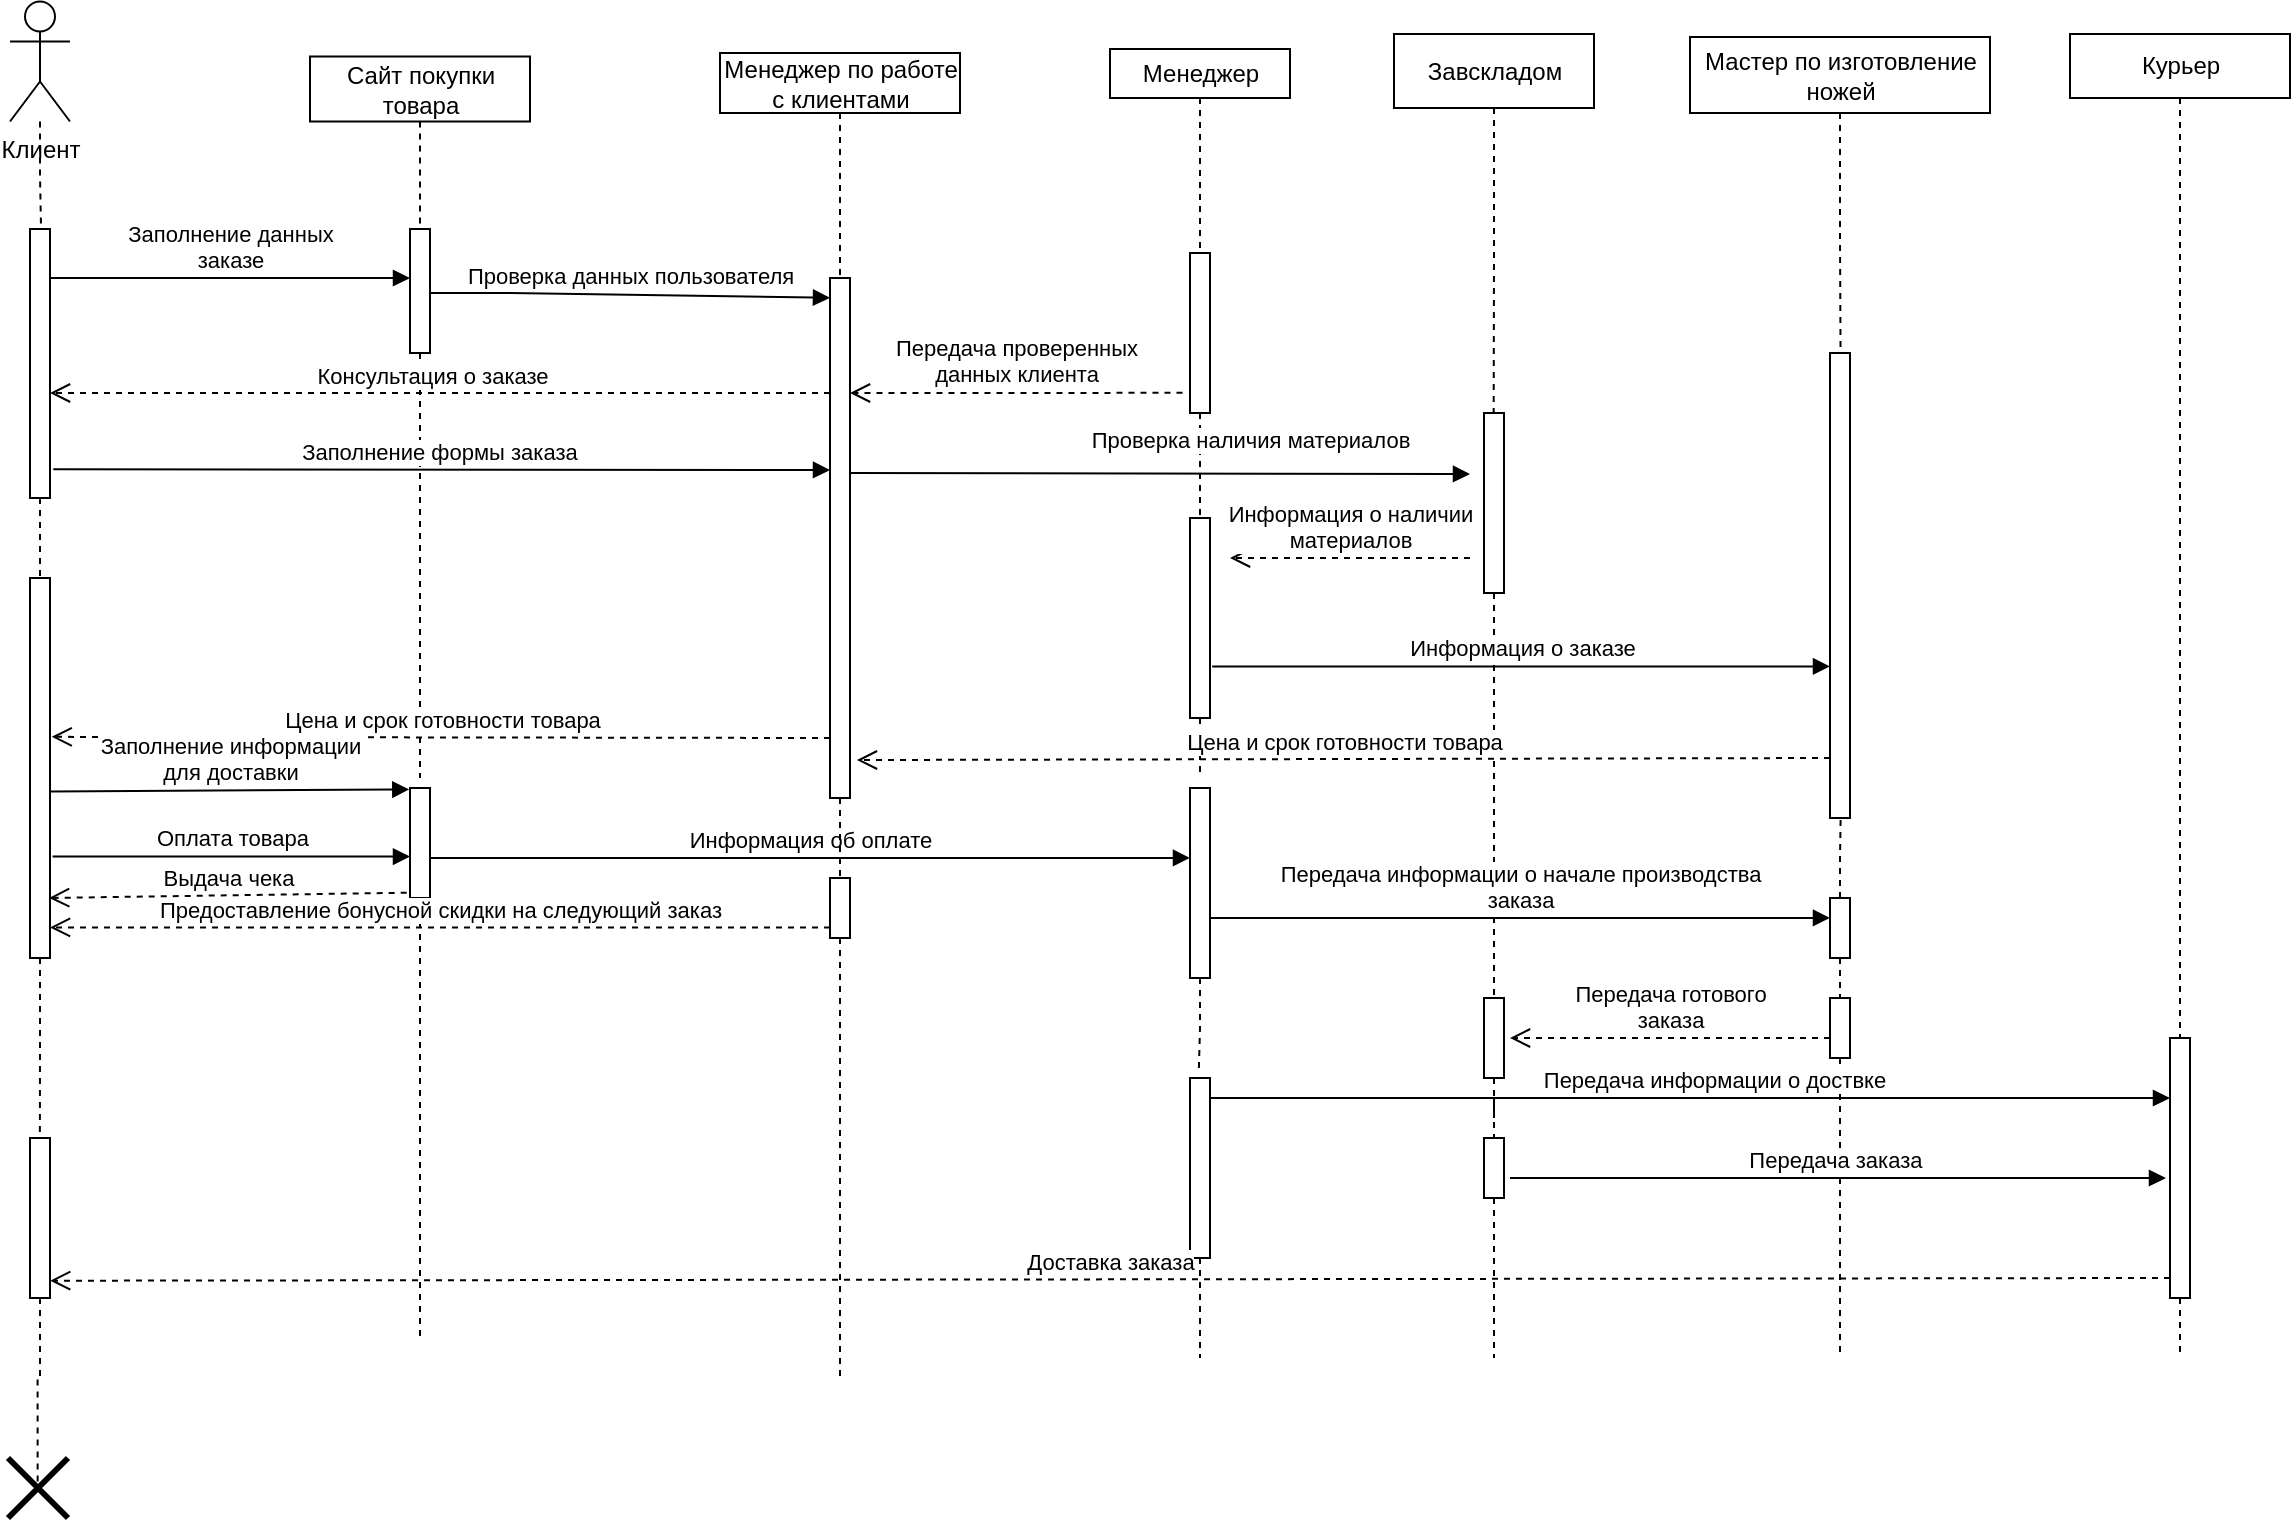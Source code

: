 <mxfile version="20.4.1" type="device"><diagram id="ULnwr-HsNj4747XDs-wf" name="Страница 1"><mxGraphModel dx="713" dy="403" grid="1" gridSize="10" guides="1" tooltips="1" connect="1" arrows="1" fold="1" page="1" pageScale="1" pageWidth="827" pageHeight="1169" math="0" shadow="0"><root><mxCell id="0"/><mxCell id="1" parent="0"/><mxCell id="hISxbDskPDSh6lVdjVHc-1" style="edgeStyle=orthogonalEdgeStyle;rounded=0;orthogonalLoop=1;jettySize=auto;html=1;entryX=0.552;entryY=-0.002;entryDx=0;entryDy=0;entryPerimeter=0;endArrow=none;endFill=0;dashed=1;" parent="1" source="hISxbDskPDSh6lVdjVHc-2" target="hISxbDskPDSh6lVdjVHc-6" edge="1"><mxGeometry relative="1" as="geometry"/></mxCell><mxCell id="hISxbDskPDSh6lVdjVHc-2" value="Клиент" style="shape=umlActor;verticalLabelPosition=bottom;verticalAlign=top;html=1;" parent="1" vertex="1"><mxGeometry x="230" y="111.75" width="30" height="60" as="geometry"/></mxCell><mxCell id="hISxbDskPDSh6lVdjVHc-3" style="edgeStyle=orthogonalEdgeStyle;rounded=0;orthogonalLoop=1;jettySize=auto;html=1;dashed=1;endArrow=none;endFill=0;" parent="1" source="hISxbDskPDSh6lVdjVHc-4" edge="1"><mxGeometry relative="1" as="geometry"><mxPoint x="435" y="225.5" as="targetPoint"/></mxGeometry></mxCell><mxCell id="hISxbDskPDSh6lVdjVHc-4" value="Сайт покупки &lt;br&gt;товара" style="html=1;" parent="1" vertex="1"><mxGeometry x="380" y="139.25" width="110" height="32.5" as="geometry"/></mxCell><mxCell id="hISxbDskPDSh6lVdjVHc-35" style="edgeStyle=orthogonalEdgeStyle;rounded=0;orthogonalLoop=1;jettySize=auto;html=1;dashed=1;endArrow=none;endFill=0;" parent="1" source="hISxbDskPDSh6lVdjVHc-6" edge="1"><mxGeometry relative="1" as="geometry"><mxPoint x="245" y="400" as="targetPoint"/></mxGeometry></mxCell><mxCell id="hISxbDskPDSh6lVdjVHc-6" value="" style="html=1;points=[];perimeter=orthogonalPerimeter;" parent="1" vertex="1"><mxGeometry x="240" y="225.5" width="10" height="134.5" as="geometry"/></mxCell><mxCell id="hISxbDskPDSh6lVdjVHc-10" style="edgeStyle=orthogonalEdgeStyle;rounded=0;orthogonalLoop=1;jettySize=auto;html=1;exitX=0.5;exitY=1;exitDx=0;exitDy=0;dashed=1;endArrow=none;endFill=0;entryX=0.5;entryY=0.007;entryDx=0;entryDy=0;entryPerimeter=0;" parent="1" source="hISxbDskPDSh6lVdjVHc-11" target="hISxbDskPDSh6lVdjVHc-15" edge="1"><mxGeometry relative="1" as="geometry"><mxPoint x="645" y="237.5" as="targetPoint"/></mxGeometry></mxCell><mxCell id="hISxbDskPDSh6lVdjVHc-11" value="Менеджер по работе&lt;br&gt;с клиентами" style="html=1;" parent="1" vertex="1"><mxGeometry x="585" y="137.5" width="120" height="30" as="geometry"/></mxCell><mxCell id="hISxbDskPDSh6lVdjVHc-12" style="edgeStyle=orthogonalEdgeStyle;rounded=0;orthogonalLoop=1;jettySize=auto;html=1;exitX=0.5;exitY=1;exitDx=0;exitDy=0;endArrow=none;endFill=0;dashed=1;" parent="1" source="hISxbDskPDSh6lVdjVHc-13" target="hISxbDskPDSh6lVdjVHc-24" edge="1"><mxGeometry relative="1" as="geometry"/></mxCell><mxCell id="hISxbDskPDSh6lVdjVHc-13" value="Менеджер" style="html=1;" parent="1" vertex="1"><mxGeometry x="780" y="135.5" width="90" height="24.5" as="geometry"/></mxCell><mxCell id="hISxbDskPDSh6lVdjVHc-80" style="edgeStyle=orthogonalEdgeStyle;rounded=0;orthogonalLoop=1;jettySize=auto;html=1;dashed=1;endArrow=none;endFill=0;startArrow=none;" parent="1" source="X5hUqPJ34C6_fOd1aWpx-1" edge="1"><mxGeometry relative="1" as="geometry"><mxPoint x="645" y="800" as="targetPoint"/></mxGeometry></mxCell><mxCell id="hISxbDskPDSh6lVdjVHc-15" value="" style="html=1;points=[];perimeter=orthogonalPerimeter;" parent="1" vertex="1"><mxGeometry x="640" y="250" width="10" height="260" as="geometry"/></mxCell><mxCell id="hISxbDskPDSh6lVdjVHc-29" style="edgeStyle=orthogonalEdgeStyle;rounded=0;orthogonalLoop=1;jettySize=auto;html=1;entryX=0.483;entryY=0.005;entryDx=0;entryDy=0;entryPerimeter=0;endArrow=none;endFill=0;dashed=1;" parent="1" source="hISxbDskPDSh6lVdjVHc-19" target="hISxbDskPDSh6lVdjVHc-26" edge="1"><mxGeometry relative="1" as="geometry"/></mxCell><mxCell id="hISxbDskPDSh6lVdjVHc-19" value="Завскладом" style="html=1;" parent="1" vertex="1"><mxGeometry x="922" y="128" width="100" height="37" as="geometry"/></mxCell><mxCell id="hISxbDskPDSh6lVdjVHc-20" value="Проверка данных пользователя" style="html=1;verticalAlign=bottom;endArrow=block;rounded=0;entryX=0;entryY=0.038;entryDx=0;entryDy=0;entryPerimeter=0;" parent="1" target="hISxbDskPDSh6lVdjVHc-15" edge="1"><mxGeometry width="80" relative="1" as="geometry"><mxPoint x="440" y="257.5" as="sourcePoint"/><mxPoint x="630" y="258" as="targetPoint"/><Array as="points"><mxPoint x="480" y="257.5"/></Array><mxPoint as="offset"/></mxGeometry></mxCell><mxCell id="hISxbDskPDSh6lVdjVHc-21" value="Передача проверенных &lt;br&gt;данных клиента" style="html=1;verticalAlign=bottom;endArrow=open;dashed=1;endSize=8;rounded=0;exitX=-0.376;exitY=0.874;exitDx=0;exitDy=0;exitPerimeter=0;" parent="1" source="hISxbDskPDSh6lVdjVHc-24" edge="1"><mxGeometry relative="1" as="geometry"><mxPoint x="810" y="307.5" as="sourcePoint"/><mxPoint x="650" y="307.5" as="targetPoint"/><mxPoint as="offset"/></mxGeometry></mxCell><mxCell id="hISxbDskPDSh6lVdjVHc-37" style="edgeStyle=orthogonalEdgeStyle;rounded=0;orthogonalLoop=1;jettySize=auto;html=1;dashed=1;endArrow=none;endFill=0;" parent="1" source="hISxbDskPDSh6lVdjVHc-22" edge="1"><mxGeometry relative="1" as="geometry"><mxPoint x="435" y="500" as="targetPoint"/></mxGeometry></mxCell><mxCell id="hISxbDskPDSh6lVdjVHc-22" value="" style="html=1;points=[];perimeter=orthogonalPerimeter;" parent="1" vertex="1"><mxGeometry x="430" y="225.5" width="10" height="62" as="geometry"/></mxCell><mxCell id="hISxbDskPDSh6lVdjVHc-39" style="edgeStyle=orthogonalEdgeStyle;rounded=0;orthogonalLoop=1;jettySize=auto;html=1;dashed=1;endArrow=none;endFill=0;" parent="1" source="hISxbDskPDSh6lVdjVHc-24" edge="1"><mxGeometry relative="1" as="geometry"><mxPoint x="825" y="370" as="targetPoint"/></mxGeometry></mxCell><mxCell id="hISxbDskPDSh6lVdjVHc-24" value="" style="html=1;points=[];perimeter=orthogonalPerimeter;" parent="1" vertex="1"><mxGeometry x="820" y="237.5" width="10" height="80" as="geometry"/></mxCell><mxCell id="hISxbDskPDSh6lVdjVHc-25" value="Консультация о заказе" style="html=1;verticalAlign=bottom;endArrow=open;dashed=1;endSize=8;rounded=0;" parent="1" target="hISxbDskPDSh6lVdjVHc-6" edge="1"><mxGeometry x="0.022" relative="1" as="geometry"><mxPoint x="640" y="307.5" as="sourcePoint"/><mxPoint x="560" y="307.5" as="targetPoint"/><mxPoint as="offset"/></mxGeometry></mxCell><mxCell id="hISxbDskPDSh6lVdjVHc-58" style="edgeStyle=orthogonalEdgeStyle;rounded=0;orthogonalLoop=1;jettySize=auto;html=1;dashed=1;endArrow=none;endFill=0;" parent="1" source="hISxbDskPDSh6lVdjVHc-26" edge="1"><mxGeometry relative="1" as="geometry"><mxPoint x="972" y="610" as="targetPoint"/></mxGeometry></mxCell><mxCell id="hISxbDskPDSh6lVdjVHc-26" value="" style="html=1;points=[];perimeter=orthogonalPerimeter;" parent="1" vertex="1"><mxGeometry x="967" y="317.5" width="10" height="90" as="geometry"/></mxCell><mxCell id="hISxbDskPDSh6lVdjVHc-27" value="Проверка наличия материалов" style="html=1;verticalAlign=bottom;endArrow=block;rounded=0;" parent="1" edge="1"><mxGeometry x="0.29" y="8" width="80" relative="1" as="geometry"><mxPoint x="650" y="347.5" as="sourcePoint"/><mxPoint x="960" y="348" as="targetPoint"/><mxPoint as="offset"/></mxGeometry></mxCell><mxCell id="hISxbDskPDSh6lVdjVHc-28" value="Заполнение формы заказа&amp;nbsp;" style="html=1;verticalAlign=bottom;endArrow=block;rounded=0;exitX=1.164;exitY=0.893;exitDx=0;exitDy=0;exitPerimeter=0;" parent="1" source="hISxbDskPDSh6lVdjVHc-6" edge="1"><mxGeometry width="80" relative="1" as="geometry"><mxPoint x="230" y="348" as="sourcePoint"/><mxPoint x="640" y="346" as="targetPoint"/><mxPoint as="offset"/></mxGeometry></mxCell><mxCell id="hISxbDskPDSh6lVdjVHc-47" style="edgeStyle=orthogonalEdgeStyle;rounded=0;orthogonalLoop=1;jettySize=auto;html=1;entryX=0.528;entryY=0.007;entryDx=0;entryDy=0;entryPerimeter=0;endArrow=none;endFill=0;dashed=1;" parent="1" source="hISxbDskPDSh6lVdjVHc-30" target="hISxbDskPDSh6lVdjVHc-31" edge="1"><mxGeometry relative="1" as="geometry"/></mxCell><mxCell id="hISxbDskPDSh6lVdjVHc-30" value="Мастер по изготовление&lt;br&gt;ножей" style="html=1;" parent="1" vertex="1"><mxGeometry x="1070" y="129.5" width="150" height="38" as="geometry"/></mxCell><mxCell id="hISxbDskPDSh6lVdjVHc-31" value="" style="html=1;points=[];perimeter=orthogonalPerimeter;" parent="1" vertex="1"><mxGeometry x="1140" y="287.5" width="10" height="232.5" as="geometry"/></mxCell><mxCell id="hISxbDskPDSh6lVdjVHc-33" value="Заполнение данных&lt;br&gt;заказе" style="html=1;verticalAlign=bottom;endArrow=block;rounded=0;" parent="1" edge="1"><mxGeometry width="80" relative="1" as="geometry"><mxPoint x="250" y="250" as="sourcePoint"/><mxPoint x="430" y="250" as="targetPoint"/></mxGeometry></mxCell><mxCell id="hISxbDskPDSh6lVdjVHc-66" style="edgeStyle=orthogonalEdgeStyle;rounded=0;orthogonalLoop=1;jettySize=auto;html=1;dashed=1;endArrow=none;endFill=0;" parent="1" source="hISxbDskPDSh6lVdjVHc-34" edge="1"><mxGeometry relative="1" as="geometry"><mxPoint x="1315" y="630" as="targetPoint"/></mxGeometry></mxCell><mxCell id="hISxbDskPDSh6lVdjVHc-34" value="Курьер" style="html=1;" parent="1" vertex="1"><mxGeometry x="1260" y="128" width="110" height="32" as="geometry"/></mxCell><mxCell id="hISxbDskPDSh6lVdjVHc-71" style="edgeStyle=orthogonalEdgeStyle;rounded=0;orthogonalLoop=1;jettySize=auto;html=1;entryX=0.493;entryY=0.017;entryDx=0;entryDy=0;entryPerimeter=0;endArrow=none;endFill=0;dashed=1;" parent="1" source="hISxbDskPDSh6lVdjVHc-36" target="hISxbDskPDSh6lVdjVHc-57" edge="1"><mxGeometry relative="1" as="geometry"/></mxCell><mxCell id="hISxbDskPDSh6lVdjVHc-36" value="" style="html=1;points=[];perimeter=orthogonalPerimeter;" parent="1" vertex="1"><mxGeometry x="240" y="400" width="10" height="190" as="geometry"/></mxCell><mxCell id="hISxbDskPDSh6lVdjVHc-81" style="edgeStyle=orthogonalEdgeStyle;rounded=0;orthogonalLoop=1;jettySize=auto;html=1;dashed=1;endArrow=none;endFill=0;" parent="1" source="hISxbDskPDSh6lVdjVHc-38" edge="1"><mxGeometry relative="1" as="geometry"><mxPoint x="435" y="780" as="targetPoint"/></mxGeometry></mxCell><mxCell id="hISxbDskPDSh6lVdjVHc-38" value="" style="html=1;points=[];perimeter=orthogonalPerimeter;" parent="1" vertex="1"><mxGeometry x="430" y="505" width="10" height="55" as="geometry"/></mxCell><mxCell id="hISxbDskPDSh6lVdjVHc-51" style="edgeStyle=orthogonalEdgeStyle;rounded=0;orthogonalLoop=1;jettySize=auto;html=1;dashed=1;endArrow=none;endFill=0;" parent="1" source="hISxbDskPDSh6lVdjVHc-44" edge="1"><mxGeometry relative="1" as="geometry"><mxPoint x="825" y="500" as="targetPoint"/></mxGeometry></mxCell><mxCell id="hISxbDskPDSh6lVdjVHc-44" value="" style="html=1;points=[];perimeter=orthogonalPerimeter;" parent="1" vertex="1"><mxGeometry x="820" y="370" width="10" height="100" as="geometry"/></mxCell><mxCell id="hISxbDskPDSh6lVdjVHc-45" value="Информация о наличии&lt;br&gt;материалов" style="html=1;verticalAlign=bottom;endArrow=open;dashed=1;endSize=8;rounded=0;" parent="1" edge="1"><mxGeometry relative="1" as="geometry"><mxPoint x="960" y="390" as="sourcePoint"/><mxPoint x="840" y="390" as="targetPoint"/></mxGeometry></mxCell><mxCell id="hISxbDskPDSh6lVdjVHc-46" value="Информация о заказе" style="html=1;verticalAlign=bottom;endArrow=block;rounded=0;entryX=0;entryY=0.674;entryDx=0;entryDy=0;entryPerimeter=0;exitX=1.109;exitY=0.742;exitDx=0;exitDy=0;exitPerimeter=0;" parent="1" source="hISxbDskPDSh6lVdjVHc-44" target="hISxbDskPDSh6lVdjVHc-31" edge="1"><mxGeometry width="80" relative="1" as="geometry"><mxPoint x="827" y="444.58" as="sourcePoint"/><mxPoint x="907" y="444.58" as="targetPoint"/></mxGeometry></mxCell><mxCell id="hISxbDskPDSh6lVdjVHc-48" value="Цена и срок готовности товара" style="html=1;verticalAlign=bottom;endArrow=open;dashed=1;endSize=8;rounded=0;entryX=1.346;entryY=0.927;entryDx=0;entryDy=0;entryPerimeter=0;" parent="1" target="hISxbDskPDSh6lVdjVHc-15" edge="1"><mxGeometry relative="1" as="geometry"><mxPoint x="1140" y="490" as="sourcePoint"/><mxPoint x="1060" y="490" as="targetPoint"/></mxGeometry></mxCell><mxCell id="hISxbDskPDSh6lVdjVHc-49" value="Цена и срок готовности товара" style="html=1;verticalAlign=bottom;endArrow=open;dashed=1;endSize=8;rounded=0;entryX=1.085;entryY=0.418;entryDx=0;entryDy=0;entryPerimeter=0;" parent="1" target="hISxbDskPDSh6lVdjVHc-36" edge="1"><mxGeometry relative="1" as="geometry"><mxPoint x="640" y="480" as="sourcePoint"/><mxPoint x="560" y="480" as="targetPoint"/></mxGeometry></mxCell><mxCell id="hISxbDskPDSh6lVdjVHc-50" value="Заполнение информации&lt;br&gt;для доставки" style="html=1;verticalAlign=bottom;endArrow=block;rounded=0;exitX=1.042;exitY=0.562;exitDx=0;exitDy=0;exitPerimeter=0;entryX=-0.036;entryY=0.013;entryDx=0;entryDy=0;entryPerimeter=0;" parent="1" target="hISxbDskPDSh6lVdjVHc-38" edge="1" source="hISxbDskPDSh6lVdjVHc-36"><mxGeometry width="80" relative="1" as="geometry"><mxPoint x="250" y="510" as="sourcePoint"/><mxPoint x="430" y="503" as="targetPoint"/></mxGeometry></mxCell><mxCell id="hISxbDskPDSh6lVdjVHc-64" style="edgeStyle=orthogonalEdgeStyle;rounded=0;orthogonalLoop=1;jettySize=auto;html=1;entryX=0.437;entryY=-0.022;entryDx=0;entryDy=0;entryPerimeter=0;endArrow=none;endFill=0;dashed=1;" parent="1" source="hISxbDskPDSh6lVdjVHc-52" target="hISxbDskPDSh6lVdjVHc-63" edge="1"><mxGeometry relative="1" as="geometry"/></mxCell><mxCell id="hISxbDskPDSh6lVdjVHc-52" value="" style="html=1;points=[];perimeter=orthogonalPerimeter;" parent="1" vertex="1"><mxGeometry x="820" y="505" width="10" height="95" as="geometry"/></mxCell><mxCell id="hISxbDskPDSh6lVdjVHc-53" value="Информация об оплате" style="html=1;verticalAlign=bottom;endArrow=block;rounded=0;entryX=0;entryY=0.368;entryDx=0;entryDy=0;entryPerimeter=0;" parent="1" target="hISxbDskPDSh6lVdjVHc-52" edge="1"><mxGeometry width="80" relative="1" as="geometry"><mxPoint x="440" y="540" as="sourcePoint"/><mxPoint x="816" y="540" as="targetPoint"/></mxGeometry></mxCell><mxCell id="hISxbDskPDSh6lVdjVHc-55" style="edgeStyle=orthogonalEdgeStyle;rounded=0;orthogonalLoop=1;jettySize=auto;html=1;entryX=0.531;entryY=1.004;entryDx=0;entryDy=0;entryPerimeter=0;dashed=1;endArrow=none;endFill=0;" parent="1" source="hISxbDskPDSh6lVdjVHc-54" target="hISxbDskPDSh6lVdjVHc-31" edge="1"><mxGeometry relative="1" as="geometry"/></mxCell><mxCell id="hISxbDskPDSh6lVdjVHc-60" style="edgeStyle=orthogonalEdgeStyle;rounded=0;orthogonalLoop=1;jettySize=auto;html=1;dashed=1;endArrow=none;endFill=0;" parent="1" source="hISxbDskPDSh6lVdjVHc-54" edge="1"><mxGeometry relative="1" as="geometry"><mxPoint x="1145" y="610" as="targetPoint"/></mxGeometry></mxCell><mxCell id="hISxbDskPDSh6lVdjVHc-54" value="" style="html=1;points=[];perimeter=orthogonalPerimeter;" parent="1" vertex="1"><mxGeometry x="1140" y="560" width="10" height="30" as="geometry"/></mxCell><mxCell id="hISxbDskPDSh6lVdjVHc-56" value="Передача информации о начале производства&lt;br&gt;заказа" style="html=1;verticalAlign=bottom;endArrow=block;rounded=0;entryX=0;entryY=0.333;entryDx=0;entryDy=0;entryPerimeter=0;" parent="1" target="hISxbDskPDSh6lVdjVHc-54" edge="1"><mxGeometry width="80" relative="1" as="geometry"><mxPoint x="830" y="570" as="sourcePoint"/><mxPoint x="910" y="570" as="targetPoint"/></mxGeometry></mxCell><mxCell id="hISxbDskPDSh6lVdjVHc-74" style="edgeStyle=orthogonalEdgeStyle;rounded=0;orthogonalLoop=1;jettySize=auto;html=1;entryX=0.494;entryY=0.502;entryDx=0;entryDy=0;entryPerimeter=0;dashed=1;endArrow=none;endFill=0;" parent="1" source="hISxbDskPDSh6lVdjVHc-57" target="hISxbDskPDSh6lVdjVHc-73" edge="1"><mxGeometry relative="1" as="geometry"/></mxCell><mxCell id="hISxbDskPDSh6lVdjVHc-57" value="" style="html=1;points=[];perimeter=orthogonalPerimeter;" parent="1" vertex="1"><mxGeometry x="240" y="680" width="10" height="80" as="geometry"/></mxCell><mxCell id="hISxbDskPDSh6lVdjVHc-77" style="edgeStyle=orthogonalEdgeStyle;rounded=0;orthogonalLoop=1;jettySize=auto;html=1;dashed=1;endArrow=none;endFill=0;startArrow=none;" parent="1" source="hISxbDskPDSh6lVdjVHc-83" edge="1"><mxGeometry relative="1" as="geometry"><mxPoint x="972" y="790" as="targetPoint"/></mxGeometry></mxCell><mxCell id="hISxbDskPDSh6lVdjVHc-59" value="" style="html=1;points=[];perimeter=orthogonalPerimeter;" parent="1" vertex="1"><mxGeometry x="967" y="610" width="10" height="40" as="geometry"/></mxCell><mxCell id="hISxbDskPDSh6lVdjVHc-79" style="edgeStyle=orthogonalEdgeStyle;rounded=0;orthogonalLoop=1;jettySize=auto;html=1;dashed=1;endArrow=none;endFill=0;" parent="1" source="hISxbDskPDSh6lVdjVHc-61" edge="1"><mxGeometry relative="1" as="geometry"><mxPoint x="1145" y="790" as="targetPoint"/></mxGeometry></mxCell><mxCell id="hISxbDskPDSh6lVdjVHc-61" value="" style="html=1;points=[];perimeter=orthogonalPerimeter;" parent="1" vertex="1"><mxGeometry x="1140" y="610" width="10" height="30" as="geometry"/></mxCell><mxCell id="hISxbDskPDSh6lVdjVHc-62" value="Передача готового&lt;br&gt;заказа" style="html=1;verticalAlign=bottom;endArrow=open;dashed=1;endSize=8;rounded=0;" parent="1" edge="1"><mxGeometry relative="1" as="geometry"><mxPoint x="1140" y="630" as="sourcePoint"/><mxPoint x="980" y="630" as="targetPoint"/></mxGeometry></mxCell><mxCell id="hISxbDskPDSh6lVdjVHc-75" style="edgeStyle=orthogonalEdgeStyle;rounded=0;orthogonalLoop=1;jettySize=auto;html=1;dashed=1;endArrow=none;endFill=0;" parent="1" source="hISxbDskPDSh6lVdjVHc-63" edge="1"><mxGeometry relative="1" as="geometry"><mxPoint x="825" y="790" as="targetPoint"/></mxGeometry></mxCell><mxCell id="hISxbDskPDSh6lVdjVHc-63" value="" style="html=1;points=[];perimeter=orthogonalPerimeter;" parent="1" vertex="1"><mxGeometry x="820" y="650" width="10" height="90" as="geometry"/></mxCell><mxCell id="hISxbDskPDSh6lVdjVHc-78" style="edgeStyle=orthogonalEdgeStyle;rounded=0;orthogonalLoop=1;jettySize=auto;html=1;dashed=1;endArrow=none;endFill=0;" parent="1" source="hISxbDskPDSh6lVdjVHc-65" edge="1"><mxGeometry relative="1" as="geometry"><mxPoint x="1315" y="790" as="targetPoint"/></mxGeometry></mxCell><mxCell id="hISxbDskPDSh6lVdjVHc-65" value="" style="html=1;points=[];perimeter=orthogonalPerimeter;" parent="1" vertex="1"><mxGeometry x="1310" y="630" width="10" height="130" as="geometry"/></mxCell><mxCell id="hISxbDskPDSh6lVdjVHc-67" value="Передача информации о доствке" style="html=1;verticalAlign=bottom;endArrow=block;rounded=0;" parent="1" edge="1"><mxGeometry x="0.051" width="80" relative="1" as="geometry"><mxPoint x="830" y="660" as="sourcePoint"/><mxPoint x="1310" y="660" as="targetPoint"/><mxPoint as="offset"/></mxGeometry></mxCell><mxCell id="hISxbDskPDSh6lVdjVHc-68" value="Оплата товара" style="html=1;verticalAlign=bottom;endArrow=block;rounded=0;entryX=0;entryY=0.623;entryDx=0;entryDy=0;entryPerimeter=0;exitX=1.129;exitY=0.733;exitDx=0;exitDy=0;exitPerimeter=0;" parent="1" target="hISxbDskPDSh6lVdjVHc-38" edge="1" source="hISxbDskPDSh6lVdjVHc-36"><mxGeometry width="80" relative="1" as="geometry"><mxPoint x="250" y="540" as="sourcePoint"/><mxPoint x="330" y="540" as="targetPoint"/></mxGeometry></mxCell><mxCell id="hISxbDskPDSh6lVdjVHc-70" value="Передача заказа&amp;nbsp;" style="html=1;verticalAlign=bottom;endArrow=block;rounded=0;" parent="1" edge="1"><mxGeometry width="80" relative="1" as="geometry"><mxPoint x="980" y="700" as="sourcePoint"/><mxPoint x="1308" y="700" as="targetPoint"/><Array as="points"><mxPoint x="1090" y="700"/><mxPoint x="1210" y="700"/></Array></mxGeometry></mxCell><mxCell id="hISxbDskPDSh6lVdjVHc-72" value="Доставка заказа" style="html=1;verticalAlign=bottom;endArrow=open;dashed=1;endSize=8;rounded=0;entryX=1.008;entryY=0.892;entryDx=0;entryDy=0;entryPerimeter=0;" parent="1" target="hISxbDskPDSh6lVdjVHc-57" edge="1"><mxGeometry relative="1" as="geometry"><mxPoint x="1310" y="750" as="sourcePoint"/><mxPoint x="1230" y="750" as="targetPoint"/></mxGeometry></mxCell><mxCell id="hISxbDskPDSh6lVdjVHc-73" value="" style="shape=umlDestroy;whiteSpace=wrap;html=1;strokeWidth=3;" parent="1" vertex="1"><mxGeometry x="229" y="840" width="30" height="30" as="geometry"/></mxCell><mxCell id="hISxbDskPDSh6lVdjVHc-82" value="Выдача чека" style="html=1;verticalAlign=bottom;endArrow=open;dashed=1;endSize=8;rounded=0;exitX=-0.166;exitY=0.952;exitDx=0;exitDy=0;exitPerimeter=0;entryX=0.955;entryY=0.842;entryDx=0;entryDy=0;entryPerimeter=0;" parent="1" target="hISxbDskPDSh6lVdjVHc-36" edge="1" source="hISxbDskPDSh6lVdjVHc-38"><mxGeometry relative="1" as="geometry"><mxPoint x="430" y="560" as="sourcePoint"/><mxPoint x="250" y="553" as="targetPoint"/></mxGeometry></mxCell><mxCell id="hISxbDskPDSh6lVdjVHc-83" value="" style="html=1;points=[];perimeter=orthogonalPerimeter;" parent="1" vertex="1"><mxGeometry x="967" y="680" width="10" height="30" as="geometry"/></mxCell><mxCell id="hISxbDskPDSh6lVdjVHc-84" value="" style="edgeStyle=orthogonalEdgeStyle;rounded=0;orthogonalLoop=1;jettySize=auto;html=1;dashed=1;endArrow=none;endFill=0;" parent="1" source="hISxbDskPDSh6lVdjVHc-59" target="hISxbDskPDSh6lVdjVHc-83" edge="1"><mxGeometry relative="1" as="geometry"><mxPoint x="972" y="790" as="targetPoint"/><mxPoint x="972" y="650" as="sourcePoint"/></mxGeometry></mxCell><mxCell id="X5hUqPJ34C6_fOd1aWpx-1" value="" style="html=1;points=[];perimeter=orthogonalPerimeter;" vertex="1" parent="1"><mxGeometry x="640" y="550" width="10" height="30" as="geometry"/></mxCell><mxCell id="X5hUqPJ34C6_fOd1aWpx-2" value="" style="edgeStyle=orthogonalEdgeStyle;rounded=0;orthogonalLoop=1;jettySize=auto;html=1;dashed=1;endArrow=none;endFill=0;" edge="1" parent="1" source="hISxbDskPDSh6lVdjVHc-15" target="X5hUqPJ34C6_fOd1aWpx-1"><mxGeometry relative="1" as="geometry"><mxPoint x="645" y="800" as="targetPoint"/><mxPoint x="645" y="510" as="sourcePoint"/></mxGeometry></mxCell><mxCell id="X5hUqPJ34C6_fOd1aWpx-3" value="Предоставление бонусной скидки на следующий заказ" style="html=1;verticalAlign=bottom;endArrow=open;dashed=1;endSize=8;rounded=0;" edge="1" parent="1" target="hISxbDskPDSh6lVdjVHc-36"><mxGeometry relative="1" as="geometry"><mxPoint x="640" y="574.71" as="sourcePoint"/><mxPoint x="560" y="574.71" as="targetPoint"/></mxGeometry></mxCell></root></mxGraphModel></diagram></mxfile>
